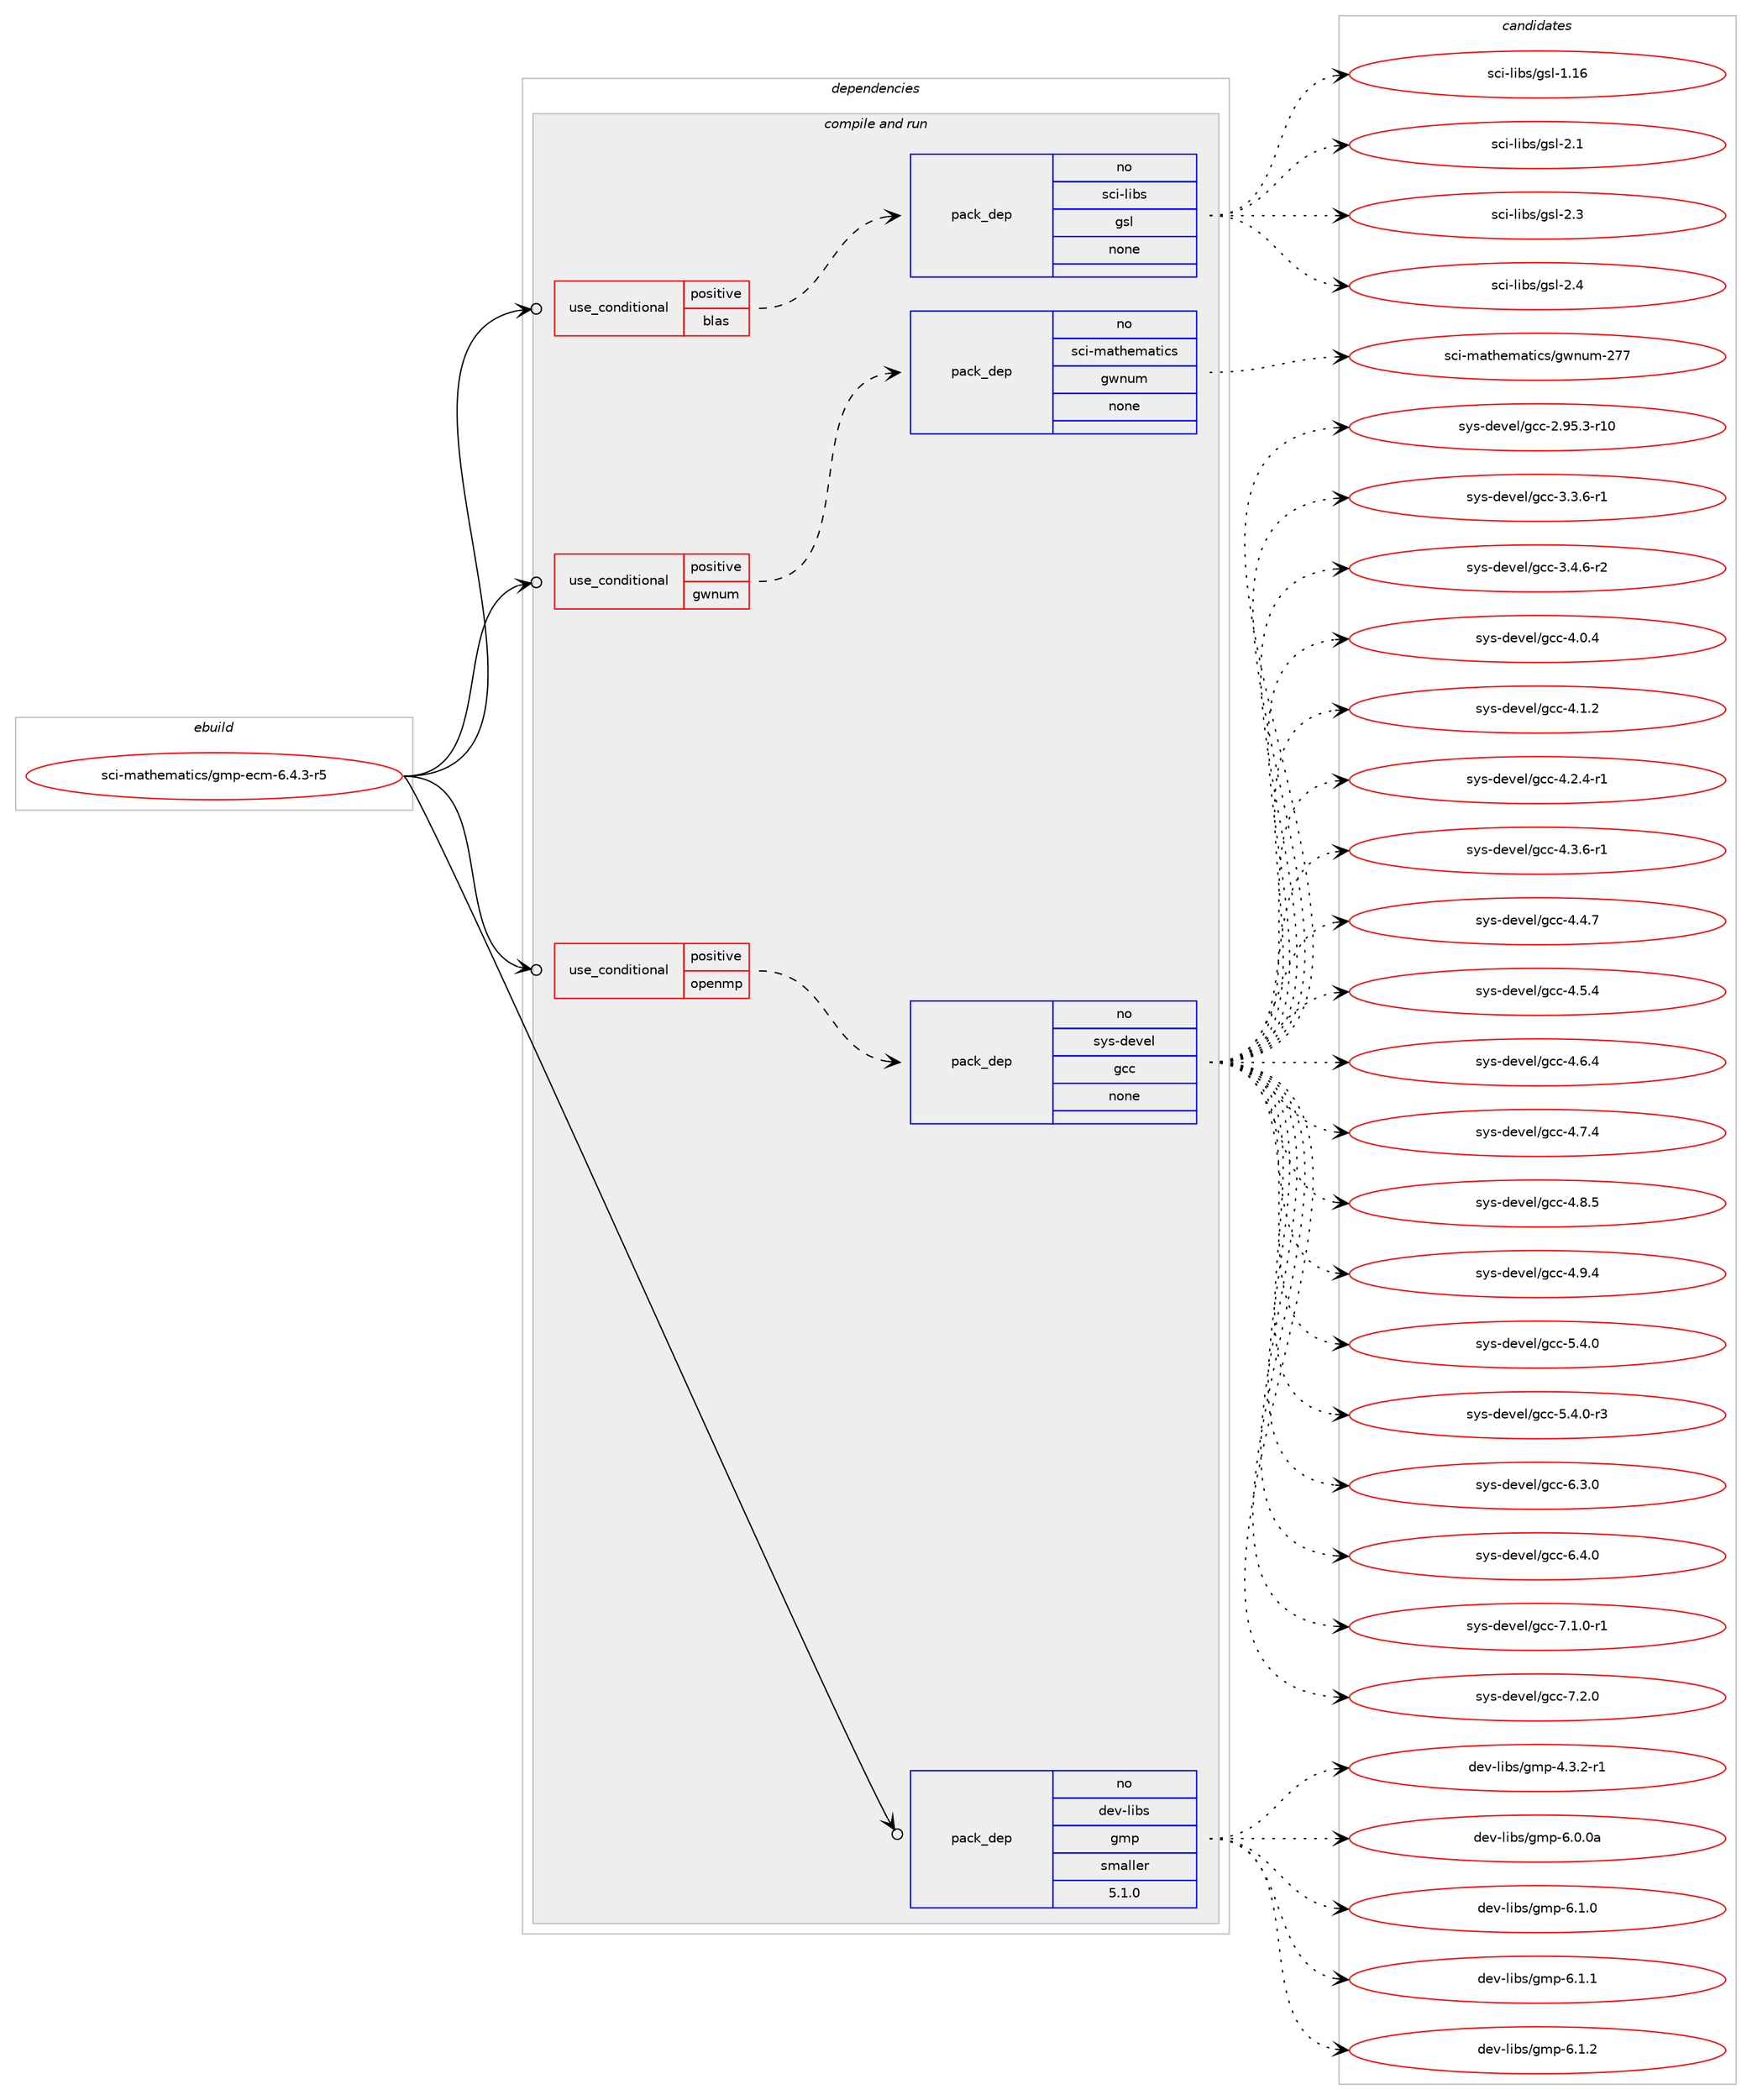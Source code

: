 digraph prolog {

# *************
# Graph options
# *************

newrank=true;
concentrate=true;
compound=true;
graph [rankdir=LR,fontname=Helvetica,fontsize=10,ranksep=1.5];#, ranksep=2.5, nodesep=0.2];
edge  [arrowhead=vee];
node  [fontname=Helvetica,fontsize=10];

# **********
# The ebuild
# **********

subgraph cluster_leftcol {
color=gray;
rank=same;
label=<<i>ebuild</i>>;
id [label="sci-mathematics/gmp-ecm-6.4.3-r5", color=red, width=4, href="../sci-mathematics/gmp-ecm-6.4.3-r5.svg"];
}

# ****************
# The dependencies
# ****************

subgraph cluster_midcol {
color=gray;
label=<<i>dependencies</i>>;
subgraph cluster_compile {
fillcolor="#eeeeee";
style=filled;
label=<<i>compile</i>>;
}
subgraph cluster_compileandrun {
fillcolor="#eeeeee";
style=filled;
label=<<i>compile and run</i>>;
subgraph cond111394 {
dependency455279 [label=<<TABLE BORDER="0" CELLBORDER="1" CELLSPACING="0" CELLPADDING="4"><TR><TD ROWSPAN="3" CELLPADDING="10">use_conditional</TD></TR><TR><TD>positive</TD></TR><TR><TD>blas</TD></TR></TABLE>>, shape=none, color=red];
subgraph pack335913 {
dependency455280 [label=<<TABLE BORDER="0" CELLBORDER="1" CELLSPACING="0" CELLPADDING="4" WIDTH="220"><TR><TD ROWSPAN="6" CELLPADDING="30">pack_dep</TD></TR><TR><TD WIDTH="110">no</TD></TR><TR><TD>sci-libs</TD></TR><TR><TD>gsl</TD></TR><TR><TD>none</TD></TR><TR><TD></TD></TR></TABLE>>, shape=none, color=blue];
}
dependency455279:e -> dependency455280:w [weight=20,style="dashed",arrowhead="vee"];
}
id:e -> dependency455279:w [weight=20,style="solid",arrowhead="odotvee"];
subgraph cond111395 {
dependency455281 [label=<<TABLE BORDER="0" CELLBORDER="1" CELLSPACING="0" CELLPADDING="4"><TR><TD ROWSPAN="3" CELLPADDING="10">use_conditional</TD></TR><TR><TD>positive</TD></TR><TR><TD>gwnum</TD></TR></TABLE>>, shape=none, color=red];
subgraph pack335914 {
dependency455282 [label=<<TABLE BORDER="0" CELLBORDER="1" CELLSPACING="0" CELLPADDING="4" WIDTH="220"><TR><TD ROWSPAN="6" CELLPADDING="30">pack_dep</TD></TR><TR><TD WIDTH="110">no</TD></TR><TR><TD>sci-mathematics</TD></TR><TR><TD>gwnum</TD></TR><TR><TD>none</TD></TR><TR><TD></TD></TR></TABLE>>, shape=none, color=blue];
}
dependency455281:e -> dependency455282:w [weight=20,style="dashed",arrowhead="vee"];
}
id:e -> dependency455281:w [weight=20,style="solid",arrowhead="odotvee"];
subgraph cond111396 {
dependency455283 [label=<<TABLE BORDER="0" CELLBORDER="1" CELLSPACING="0" CELLPADDING="4"><TR><TD ROWSPAN="3" CELLPADDING="10">use_conditional</TD></TR><TR><TD>positive</TD></TR><TR><TD>openmp</TD></TR></TABLE>>, shape=none, color=red];
subgraph pack335915 {
dependency455284 [label=<<TABLE BORDER="0" CELLBORDER="1" CELLSPACING="0" CELLPADDING="4" WIDTH="220"><TR><TD ROWSPAN="6" CELLPADDING="30">pack_dep</TD></TR><TR><TD WIDTH="110">no</TD></TR><TR><TD>sys-devel</TD></TR><TR><TD>gcc</TD></TR><TR><TD>none</TD></TR><TR><TD></TD></TR></TABLE>>, shape=none, color=blue];
}
dependency455283:e -> dependency455284:w [weight=20,style="dashed",arrowhead="vee"];
}
id:e -> dependency455283:w [weight=20,style="solid",arrowhead="odotvee"];
subgraph pack335916 {
dependency455285 [label=<<TABLE BORDER="0" CELLBORDER="1" CELLSPACING="0" CELLPADDING="4" WIDTH="220"><TR><TD ROWSPAN="6" CELLPADDING="30">pack_dep</TD></TR><TR><TD WIDTH="110">no</TD></TR><TR><TD>dev-libs</TD></TR><TR><TD>gmp</TD></TR><TR><TD>smaller</TD></TR><TR><TD>5.1.0</TD></TR></TABLE>>, shape=none, color=blue];
}
id:e -> dependency455285:w [weight=20,style="solid",arrowhead="odotvee"];
}
subgraph cluster_run {
fillcolor="#eeeeee";
style=filled;
label=<<i>run</i>>;
}
}

# **************
# The candidates
# **************

subgraph cluster_choices {
rank=same;
color=gray;
label=<<i>candidates</i>>;

subgraph choice335913 {
color=black;
nodesep=1;
choice115991054510810598115471031151084549464954 [label="sci-libs/gsl-1.16", color=red, width=4,href="../sci-libs/gsl-1.16.svg"];
choice1159910545108105981154710311510845504649 [label="sci-libs/gsl-2.1", color=red, width=4,href="../sci-libs/gsl-2.1.svg"];
choice1159910545108105981154710311510845504651 [label="sci-libs/gsl-2.3", color=red, width=4,href="../sci-libs/gsl-2.3.svg"];
choice1159910545108105981154710311510845504652 [label="sci-libs/gsl-2.4", color=red, width=4,href="../sci-libs/gsl-2.4.svg"];
dependency455280:e -> choice115991054510810598115471031151084549464954:w [style=dotted,weight="100"];
dependency455280:e -> choice1159910545108105981154710311510845504649:w [style=dotted,weight="100"];
dependency455280:e -> choice1159910545108105981154710311510845504651:w [style=dotted,weight="100"];
dependency455280:e -> choice1159910545108105981154710311510845504652:w [style=dotted,weight="100"];
}
subgraph choice335914 {
color=black;
nodesep=1;
choice11599105451099711610410110997116105991154710311911011710945505555 [label="sci-mathematics/gwnum-277", color=red, width=4,href="../sci-mathematics/gwnum-277.svg"];
dependency455282:e -> choice11599105451099711610410110997116105991154710311911011710945505555:w [style=dotted,weight="100"];
}
subgraph choice335915 {
color=black;
nodesep=1;
choice1151211154510010111810110847103999945504657534651451144948 [label="sys-devel/gcc-2.95.3-r10", color=red, width=4,href="../sys-devel/gcc-2.95.3-r10.svg"];
choice115121115451001011181011084710399994551465146544511449 [label="sys-devel/gcc-3.3.6-r1", color=red, width=4,href="../sys-devel/gcc-3.3.6-r1.svg"];
choice115121115451001011181011084710399994551465246544511450 [label="sys-devel/gcc-3.4.6-r2", color=red, width=4,href="../sys-devel/gcc-3.4.6-r2.svg"];
choice11512111545100101118101108471039999455246484652 [label="sys-devel/gcc-4.0.4", color=red, width=4,href="../sys-devel/gcc-4.0.4.svg"];
choice11512111545100101118101108471039999455246494650 [label="sys-devel/gcc-4.1.2", color=red, width=4,href="../sys-devel/gcc-4.1.2.svg"];
choice115121115451001011181011084710399994552465046524511449 [label="sys-devel/gcc-4.2.4-r1", color=red, width=4,href="../sys-devel/gcc-4.2.4-r1.svg"];
choice115121115451001011181011084710399994552465146544511449 [label="sys-devel/gcc-4.3.6-r1", color=red, width=4,href="../sys-devel/gcc-4.3.6-r1.svg"];
choice11512111545100101118101108471039999455246524655 [label="sys-devel/gcc-4.4.7", color=red, width=4,href="../sys-devel/gcc-4.4.7.svg"];
choice11512111545100101118101108471039999455246534652 [label="sys-devel/gcc-4.5.4", color=red, width=4,href="../sys-devel/gcc-4.5.4.svg"];
choice11512111545100101118101108471039999455246544652 [label="sys-devel/gcc-4.6.4", color=red, width=4,href="../sys-devel/gcc-4.6.4.svg"];
choice11512111545100101118101108471039999455246554652 [label="sys-devel/gcc-4.7.4", color=red, width=4,href="../sys-devel/gcc-4.7.4.svg"];
choice11512111545100101118101108471039999455246564653 [label="sys-devel/gcc-4.8.5", color=red, width=4,href="../sys-devel/gcc-4.8.5.svg"];
choice11512111545100101118101108471039999455246574652 [label="sys-devel/gcc-4.9.4", color=red, width=4,href="../sys-devel/gcc-4.9.4.svg"];
choice11512111545100101118101108471039999455346524648 [label="sys-devel/gcc-5.4.0", color=red, width=4,href="../sys-devel/gcc-5.4.0.svg"];
choice115121115451001011181011084710399994553465246484511451 [label="sys-devel/gcc-5.4.0-r3", color=red, width=4,href="../sys-devel/gcc-5.4.0-r3.svg"];
choice11512111545100101118101108471039999455446514648 [label="sys-devel/gcc-6.3.0", color=red, width=4,href="../sys-devel/gcc-6.3.0.svg"];
choice11512111545100101118101108471039999455446524648 [label="sys-devel/gcc-6.4.0", color=red, width=4,href="../sys-devel/gcc-6.4.0.svg"];
choice115121115451001011181011084710399994555464946484511449 [label="sys-devel/gcc-7.1.0-r1", color=red, width=4,href="../sys-devel/gcc-7.1.0-r1.svg"];
choice11512111545100101118101108471039999455546504648 [label="sys-devel/gcc-7.2.0", color=red, width=4,href="../sys-devel/gcc-7.2.0.svg"];
dependency455284:e -> choice1151211154510010111810110847103999945504657534651451144948:w [style=dotted,weight="100"];
dependency455284:e -> choice115121115451001011181011084710399994551465146544511449:w [style=dotted,weight="100"];
dependency455284:e -> choice115121115451001011181011084710399994551465246544511450:w [style=dotted,weight="100"];
dependency455284:e -> choice11512111545100101118101108471039999455246484652:w [style=dotted,weight="100"];
dependency455284:e -> choice11512111545100101118101108471039999455246494650:w [style=dotted,weight="100"];
dependency455284:e -> choice115121115451001011181011084710399994552465046524511449:w [style=dotted,weight="100"];
dependency455284:e -> choice115121115451001011181011084710399994552465146544511449:w [style=dotted,weight="100"];
dependency455284:e -> choice11512111545100101118101108471039999455246524655:w [style=dotted,weight="100"];
dependency455284:e -> choice11512111545100101118101108471039999455246534652:w [style=dotted,weight="100"];
dependency455284:e -> choice11512111545100101118101108471039999455246544652:w [style=dotted,weight="100"];
dependency455284:e -> choice11512111545100101118101108471039999455246554652:w [style=dotted,weight="100"];
dependency455284:e -> choice11512111545100101118101108471039999455246564653:w [style=dotted,weight="100"];
dependency455284:e -> choice11512111545100101118101108471039999455246574652:w [style=dotted,weight="100"];
dependency455284:e -> choice11512111545100101118101108471039999455346524648:w [style=dotted,weight="100"];
dependency455284:e -> choice115121115451001011181011084710399994553465246484511451:w [style=dotted,weight="100"];
dependency455284:e -> choice11512111545100101118101108471039999455446514648:w [style=dotted,weight="100"];
dependency455284:e -> choice11512111545100101118101108471039999455446524648:w [style=dotted,weight="100"];
dependency455284:e -> choice115121115451001011181011084710399994555464946484511449:w [style=dotted,weight="100"];
dependency455284:e -> choice11512111545100101118101108471039999455546504648:w [style=dotted,weight="100"];
}
subgraph choice335916 {
color=black;
nodesep=1;
choice1001011184510810598115471031091124552465146504511449 [label="dev-libs/gmp-4.3.2-r1", color=red, width=4,href="../dev-libs/gmp-4.3.2-r1.svg"];
choice10010111845108105981154710310911245544648464897 [label="dev-libs/gmp-6.0.0a", color=red, width=4,href="../dev-libs/gmp-6.0.0a.svg"];
choice100101118451081059811547103109112455446494648 [label="dev-libs/gmp-6.1.0", color=red, width=4,href="../dev-libs/gmp-6.1.0.svg"];
choice100101118451081059811547103109112455446494649 [label="dev-libs/gmp-6.1.1", color=red, width=4,href="../dev-libs/gmp-6.1.1.svg"];
choice100101118451081059811547103109112455446494650 [label="dev-libs/gmp-6.1.2", color=red, width=4,href="../dev-libs/gmp-6.1.2.svg"];
dependency455285:e -> choice1001011184510810598115471031091124552465146504511449:w [style=dotted,weight="100"];
dependency455285:e -> choice10010111845108105981154710310911245544648464897:w [style=dotted,weight="100"];
dependency455285:e -> choice100101118451081059811547103109112455446494648:w [style=dotted,weight="100"];
dependency455285:e -> choice100101118451081059811547103109112455446494649:w [style=dotted,weight="100"];
dependency455285:e -> choice100101118451081059811547103109112455446494650:w [style=dotted,weight="100"];
}
}

}
